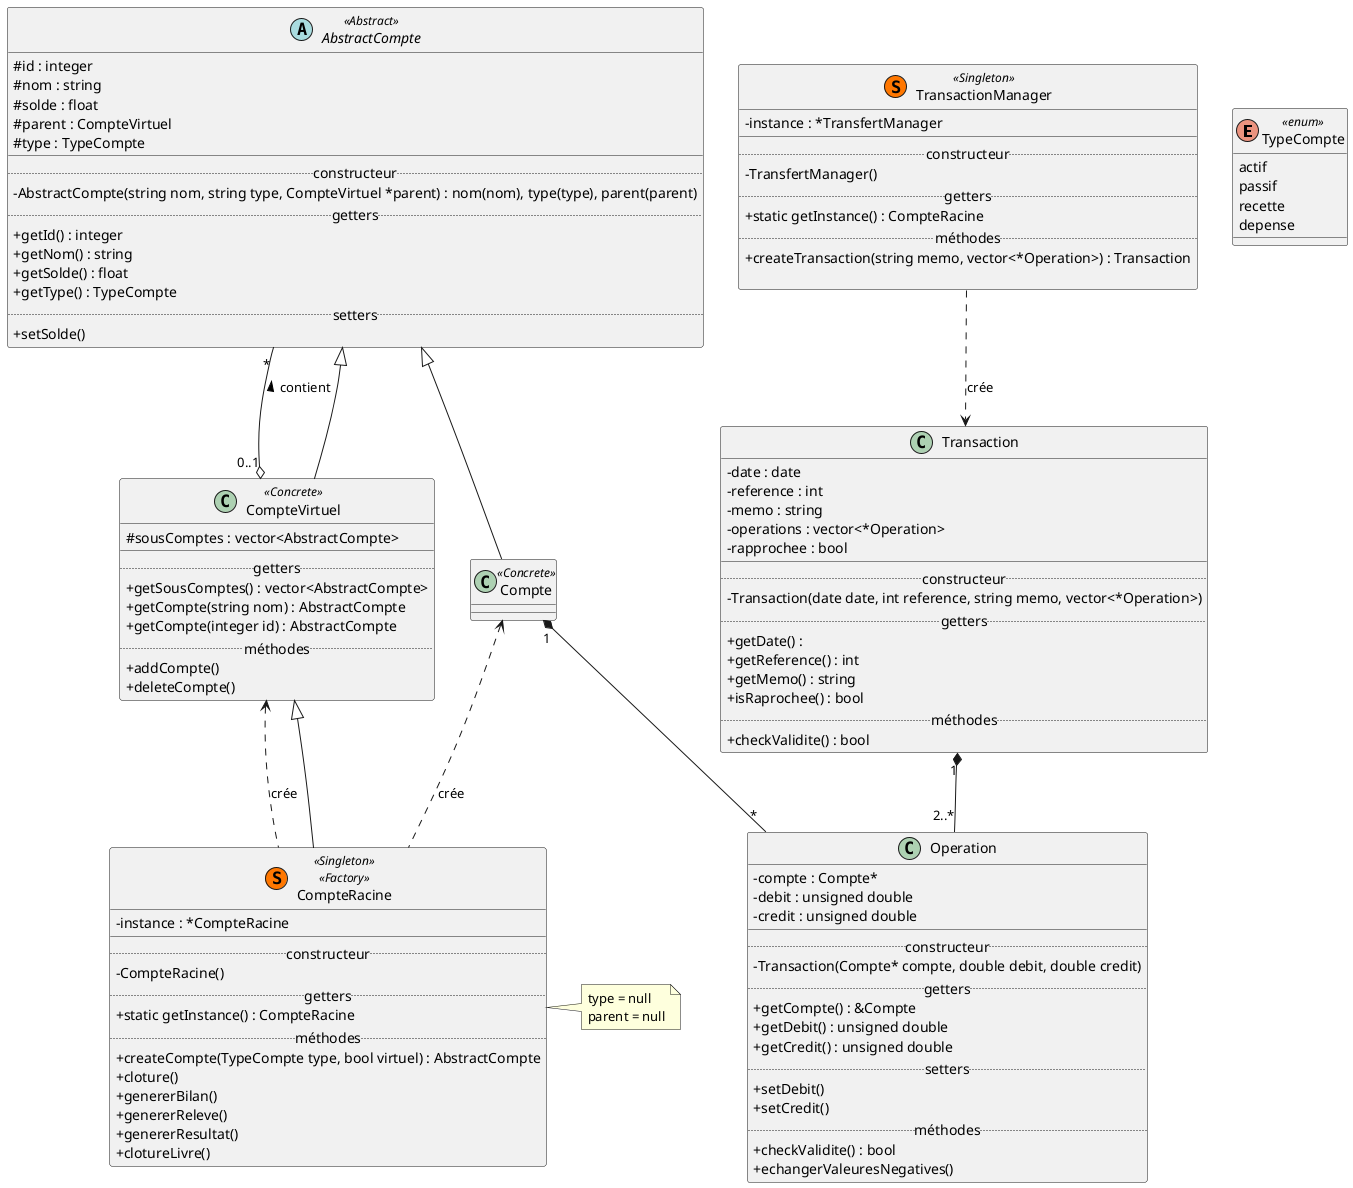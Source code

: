 @startuml
skinparam classAttributeIconSize 0

enum TypeCompte <<enum>> {
  actif
  passif
  recette
  depense
}

abstract class AbstractCompte <<Abstract>> {
  # id : integer
  # nom : string
  # solde : float
  # parent : CompteVirtuel
  # type : TypeCompte
  __
  .. constructeur ..
  -AbstractCompte(string nom, string type, CompteVirtuel *parent) : nom(nom), type(type), parent(parent)
  .. getters ..
  +getId() : integer
  +getNom() : string
  +getSolde() : float
  +getType() : TypeCompte
  .. setters ..
  +setSolde()
}

class Compte <<Concrete>> {

}

class CompteVirtuel <<Concrete>> {
  # sousComptes : vector<AbstractCompte>
  __
  .. getters ..
  +getSousComptes() : vector<AbstractCompte>
  +getCompte(string nom) : AbstractCompte
  +getCompte(integer id) : AbstractCompte
  .. méthodes ..
  +addCompte()
  +deleteCompte()
}

AbstractCompte "*" --o "0..1" CompteVirtuel : contient <
AbstractCompte <|-- Compte
AbstractCompte <|-- CompteVirtuel

class CompteRacine << (S,#FF7700) Singleton >> << Factory >> {
  -instance : *CompteRacine
  __
  .. constructeur ..
  -CompteRacine()
  .. getters ..
  +static getInstance() : CompteRacine
  .. méthodes ..
  +createCompte(TypeCompte type, bool virtuel) : AbstractCompte
  +cloture()
  +genererBilan()
  +genererReleve()
  +genererResultat()
  +clotureLivre()
}

note right
  type = null
  parent = null
end note

CompteRacine -up-|> CompteVirtuel
CompteRacine .up.> Compte : crée
CompteRacine .up.> CompteVirtuel : crée

class Operation {
  -compte : Compte*
  -debit : unsigned double
  -credit : unsigned double
  __
  .. constructeur ..
  -Transaction(Compte* compte, double debit, double credit)
  .. getters ..
  +getCompte() : &Compte
  +getDebit() : unsigned double
  +getCredit() : unsigned double
  .. setters ..
  +setDebit()
  +setCredit()
  .. méthodes ..
  +checkValidite() : bool
  +echangerValeuresNegatives()
}

class Transaction {
  -date : date
  -reference : int
  -memo : string
  -operations : vector<*Operation>
  -rapprochee : bool
  __
  .. constructeur ..
  -Transaction(date date, int reference, string memo, vector<*Operation>)
  .. getters ..
  +getDate() :
  +getReference() : int
  +getMemo() : string
  +isRaprochee() : bool
  .. méthodes ..
  +checkValidite() : bool
}

Transaction "1" *-- "2..*" Operation
Compte "1" *-- "*" Operation

class TransactionManager << (S,#FF7700) Singleton >> {
  -instance : *TransfertManager
  __
  .. constructeur ..
  -TransfertManager()
  .. getters ..
  +static getInstance() : CompteRacine
  .. méthodes ..
  +createTransaction(string memo, vector<*Operation>) : Transaction

}

TransactionManager ..> Transaction : crée

@enduml
